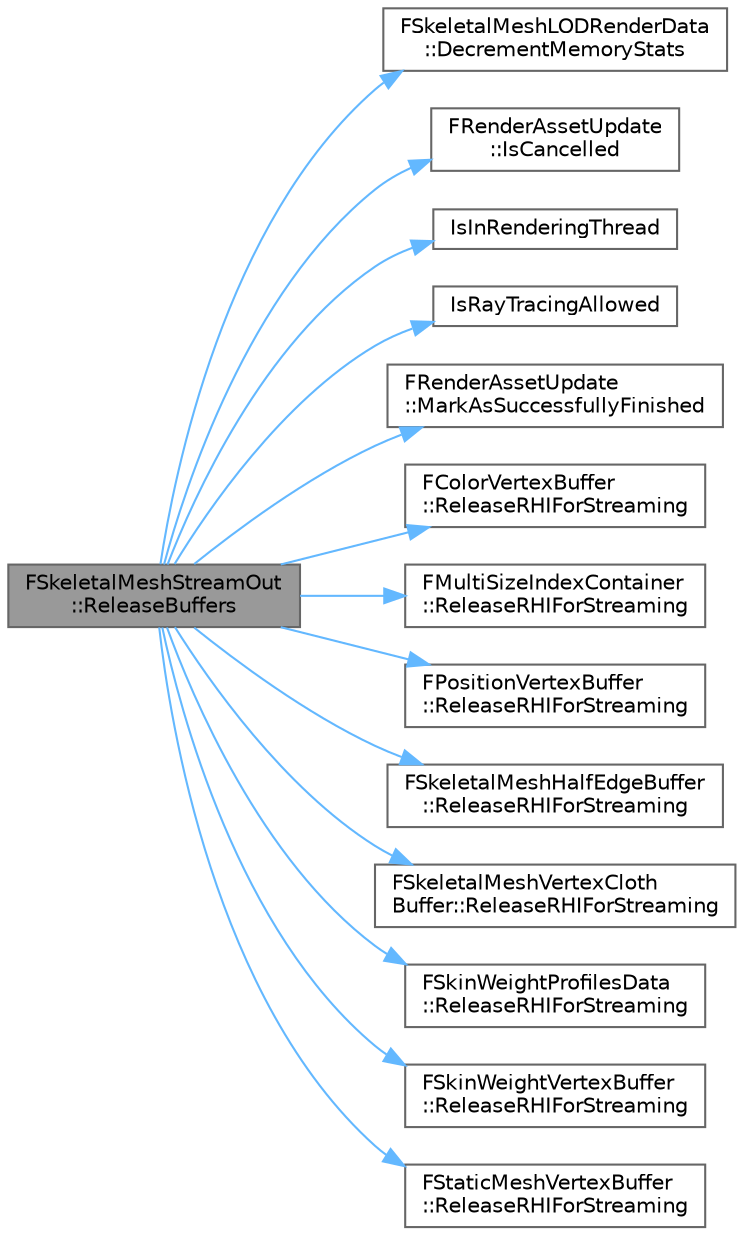 digraph "FSkeletalMeshStreamOut::ReleaseBuffers"
{
 // INTERACTIVE_SVG=YES
 // LATEX_PDF_SIZE
  bgcolor="transparent";
  edge [fontname=Helvetica,fontsize=10,labelfontname=Helvetica,labelfontsize=10];
  node [fontname=Helvetica,fontsize=10,shape=box,height=0.2,width=0.4];
  rankdir="LR";
  Node1 [id="Node000001",label="FSkeletalMeshStreamOut\l::ReleaseBuffers",height=0.2,width=0.4,color="gray40", fillcolor="grey60", style="filled", fontcolor="black",tooltip="Release RHI buffers and update SRVs."];
  Node1 -> Node2 [id="edge1_Node000001_Node000002",color="steelblue1",style="solid",tooltip=" "];
  Node2 [id="Node000002",label="FSkeletalMeshLODRenderData\l::DecrementMemoryStats",height=0.2,width=0.4,color="grey40", fillcolor="white", style="filled",URL="$dd/d19/classFSkeletalMeshLODRenderData.html#a7eb1b666036f7dae664035093704bcd6",tooltip=" "];
  Node1 -> Node3 [id="edge2_Node000001_Node000003",color="steelblue1",style="solid",tooltip=" "];
  Node3 [id="Node000003",label="FRenderAssetUpdate\l::IsCancelled",height=0.2,width=0.4,color="grey40", fillcolor="white", style="filled",URL="$d2/d05/classFRenderAssetUpdate.html#a22b03a54aaee8376d978b0fc3fdecfd8",tooltip="Returns whether the task was aborted through Abort() or cancelled."];
  Node1 -> Node4 [id="edge3_Node000001_Node000004",color="steelblue1",style="solid",tooltip=" "];
  Node4 [id="Node000004",label="IsInRenderingThread",height=0.2,width=0.4,color="grey40", fillcolor="white", style="filled",URL="$d5/d8c/CoreGlobals_8h.html#ad1dc9bdc37ca4a19c64d5ffb8bc877d0",tooltip=" "];
  Node1 -> Node5 [id="edge4_Node000001_Node000005",color="steelblue1",style="solid",tooltip=" "];
  Node5 [id="Node000005",label="IsRayTracingAllowed",height=0.2,width=0.4,color="grey40", fillcolor="white", style="filled",URL="$d7/d1b/RenderUtils_8h.html#a6900a943fcd3deaa8ae3291fa11fa82d",tooltip=" "];
  Node1 -> Node6 [id="edge5_Node000001_Node000006",color="steelblue1",style="solid",tooltip=" "];
  Node6 [id="Node000006",label="FRenderAssetUpdate\l::MarkAsSuccessfullyFinished",height=0.2,width=0.4,color="grey40", fillcolor="white", style="filled",URL="$d2/d05/classFRenderAssetUpdate.html#aa28293e912b46b56331848ba625913f8",tooltip=" "];
  Node1 -> Node7 [id="edge6_Node000001_Node000007",color="steelblue1",style="solid",tooltip=" "];
  Node7 [id="Node000007",label="FColorVertexBuffer\l::ReleaseRHIForStreaming",height=0.2,width=0.4,color="grey40", fillcolor="white", style="filled",URL="$d9/de0/classFColorVertexBuffer.html#a18e2257a8ffde3a5e97124618aeafcff",tooltip=" "];
  Node1 -> Node8 [id="edge7_Node000001_Node000008",color="steelblue1",style="solid",tooltip=" "];
  Node8 [id="Node000008",label="FMultiSizeIndexContainer\l::ReleaseRHIForStreaming",height=0.2,width=0.4,color="grey40", fillcolor="white", style="filled",URL="$d9/dad/classFMultiSizeIndexContainer.html#a847f131ae3553f2349239c2d04abb105",tooltip=" "];
  Node1 -> Node9 [id="edge8_Node000001_Node000009",color="steelblue1",style="solid",tooltip=" "];
  Node9 [id="Node000009",label="FPositionVertexBuffer\l::ReleaseRHIForStreaming",height=0.2,width=0.4,color="grey40", fillcolor="white", style="filled",URL="$db/db9/classFPositionVertexBuffer.html#a85d4ee9c5a47b23ef5b7d91aeb2b567c",tooltip=" "];
  Node1 -> Node10 [id="edge9_Node000001_Node000010",color="steelblue1",style="solid",tooltip=" "];
  Node10 [id="Node000010",label="FSkeletalMeshHalfEdgeBuffer\l::ReleaseRHIForStreaming",height=0.2,width=0.4,color="grey40", fillcolor="white", style="filled",URL="$d8/dd9/classFSkeletalMeshHalfEdgeBuffer.html#a8cb82381a2e4ca13df0c70153afa9fc4",tooltip=" "];
  Node1 -> Node11 [id="edge10_Node000001_Node000011",color="steelblue1",style="solid",tooltip=" "];
  Node11 [id="Node000011",label="FSkeletalMeshVertexCloth\lBuffer::ReleaseRHIForStreaming",height=0.2,width=0.4,color="grey40", fillcolor="white", style="filled",URL="$d4/d2b/classFSkeletalMeshVertexClothBuffer.html#a2be6f0aee81955c828db67e941dc63ff",tooltip=" "];
  Node1 -> Node12 [id="edge11_Node000001_Node000012",color="steelblue1",style="solid",tooltip=" "];
  Node12 [id="Node000012",label="FSkinWeightProfilesData\l::ReleaseRHIForStreaming",height=0.2,width=0.4,color="grey40", fillcolor="white", style="filled",URL="$d7/d61/structFSkinWeightProfilesData.html#ad06ee4da389f23354e7b24def3e2b5ac",tooltip=" "];
  Node1 -> Node13 [id="edge12_Node000001_Node000013",color="steelblue1",style="solid",tooltip=" "];
  Node13 [id="Node000013",label="FSkinWeightVertexBuffer\l::ReleaseRHIForStreaming",height=0.2,width=0.4,color="grey40", fillcolor="white", style="filled",URL="$d4/d87/classFSkinWeightVertexBuffer.html#a7820bfa212d85377f493ff1dbab01cc1",tooltip=" "];
  Node1 -> Node14 [id="edge13_Node000001_Node000014",color="steelblue1",style="solid",tooltip=" "];
  Node14 [id="Node000014",label="FStaticMeshVertexBuffer\l::ReleaseRHIForStreaming",height=0.2,width=0.4,color="grey40", fillcolor="white", style="filled",URL="$d7/d68/classFStaticMeshVertexBuffer.html#a0a9516a883b00072d805b67c707114eb",tooltip=" "];
}
